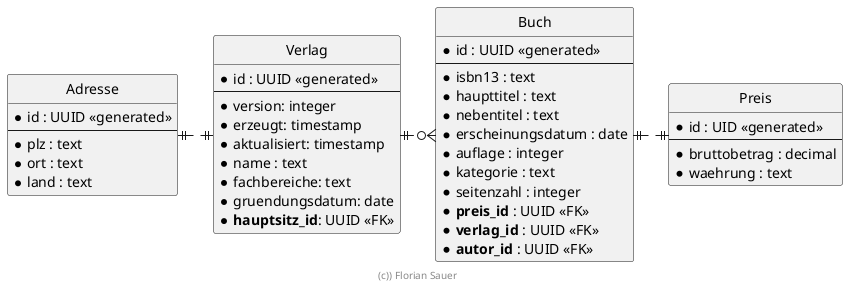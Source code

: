 ' Copyright (c) 2023 - present Florian Sauer
'
' This program is free software: you can redistribute it and/or modify
' it under the terms of the GNU General Public License as published by
' the Free Software Foundation, either version 3 of the License, or
' (at your option) any later version.
'
' This program is distributed in the hope that it will be useful,
' but WITHOUT ANY WARRANTY; without even the implied warranty of
' MERCHANTABILITY or FITNESS FOR A PARTICULAR PURPOSE.  See the
' GNU General Public License for more details.
'
' You should have received a copy of the GNU General Public License
' along with this program.  If not, see <https://www.gnu.org/licenses/>.

' https://c4model.com
' https://www.infoq.com/articles/C4-architecture-model
' https://github.com/plantuml-stdlib/C4-PlantUML
@startuml ER Diagramm

' hide the spot
hide circle

' evtl. Prbleme mit Kraehenfuessen vermeiden
skinparam linetype ortho

entity "Adresse" {
  * id : UUID <<generated>>
  --
  * plz : text
  * ort : text
  * land : text
}

entity "Verlag" {
  * id : UUID <<generated>>
  --
  * version: integer
  * erzeugt: timestamp
  * aktualisiert: timestamp
  * name : text
  * fachbereiche: text
  * gruendungsdatum: date
  * **hauptsitz_id**: UUID <<FK>>
}

entity "Buch" {
  * id : UUID <<generated>>
  --
  * isbn13 : text
  * haupttitel : text
  * nebentitel : text
  * erscheinungsdatum : date
  * auflage : integer
  * kategorie : text
  * seitenzahl : integer
  * **preis_id** : UUID <<FK>>
  * **verlag_id** : UUID <<FK>>
  * **autor_id** : UUID <<FK>>
}

entity "Preis" {
  * id : UID <<generated>>
  --
  * bruttobetrag : decimal
  * waehrung : text
}

Verlag ||.left.|| Adresse
Verlag ||.right.o{ Buch
Buch ||.right.|| Preis

footer (c)) Florian Sauer

@enduml
